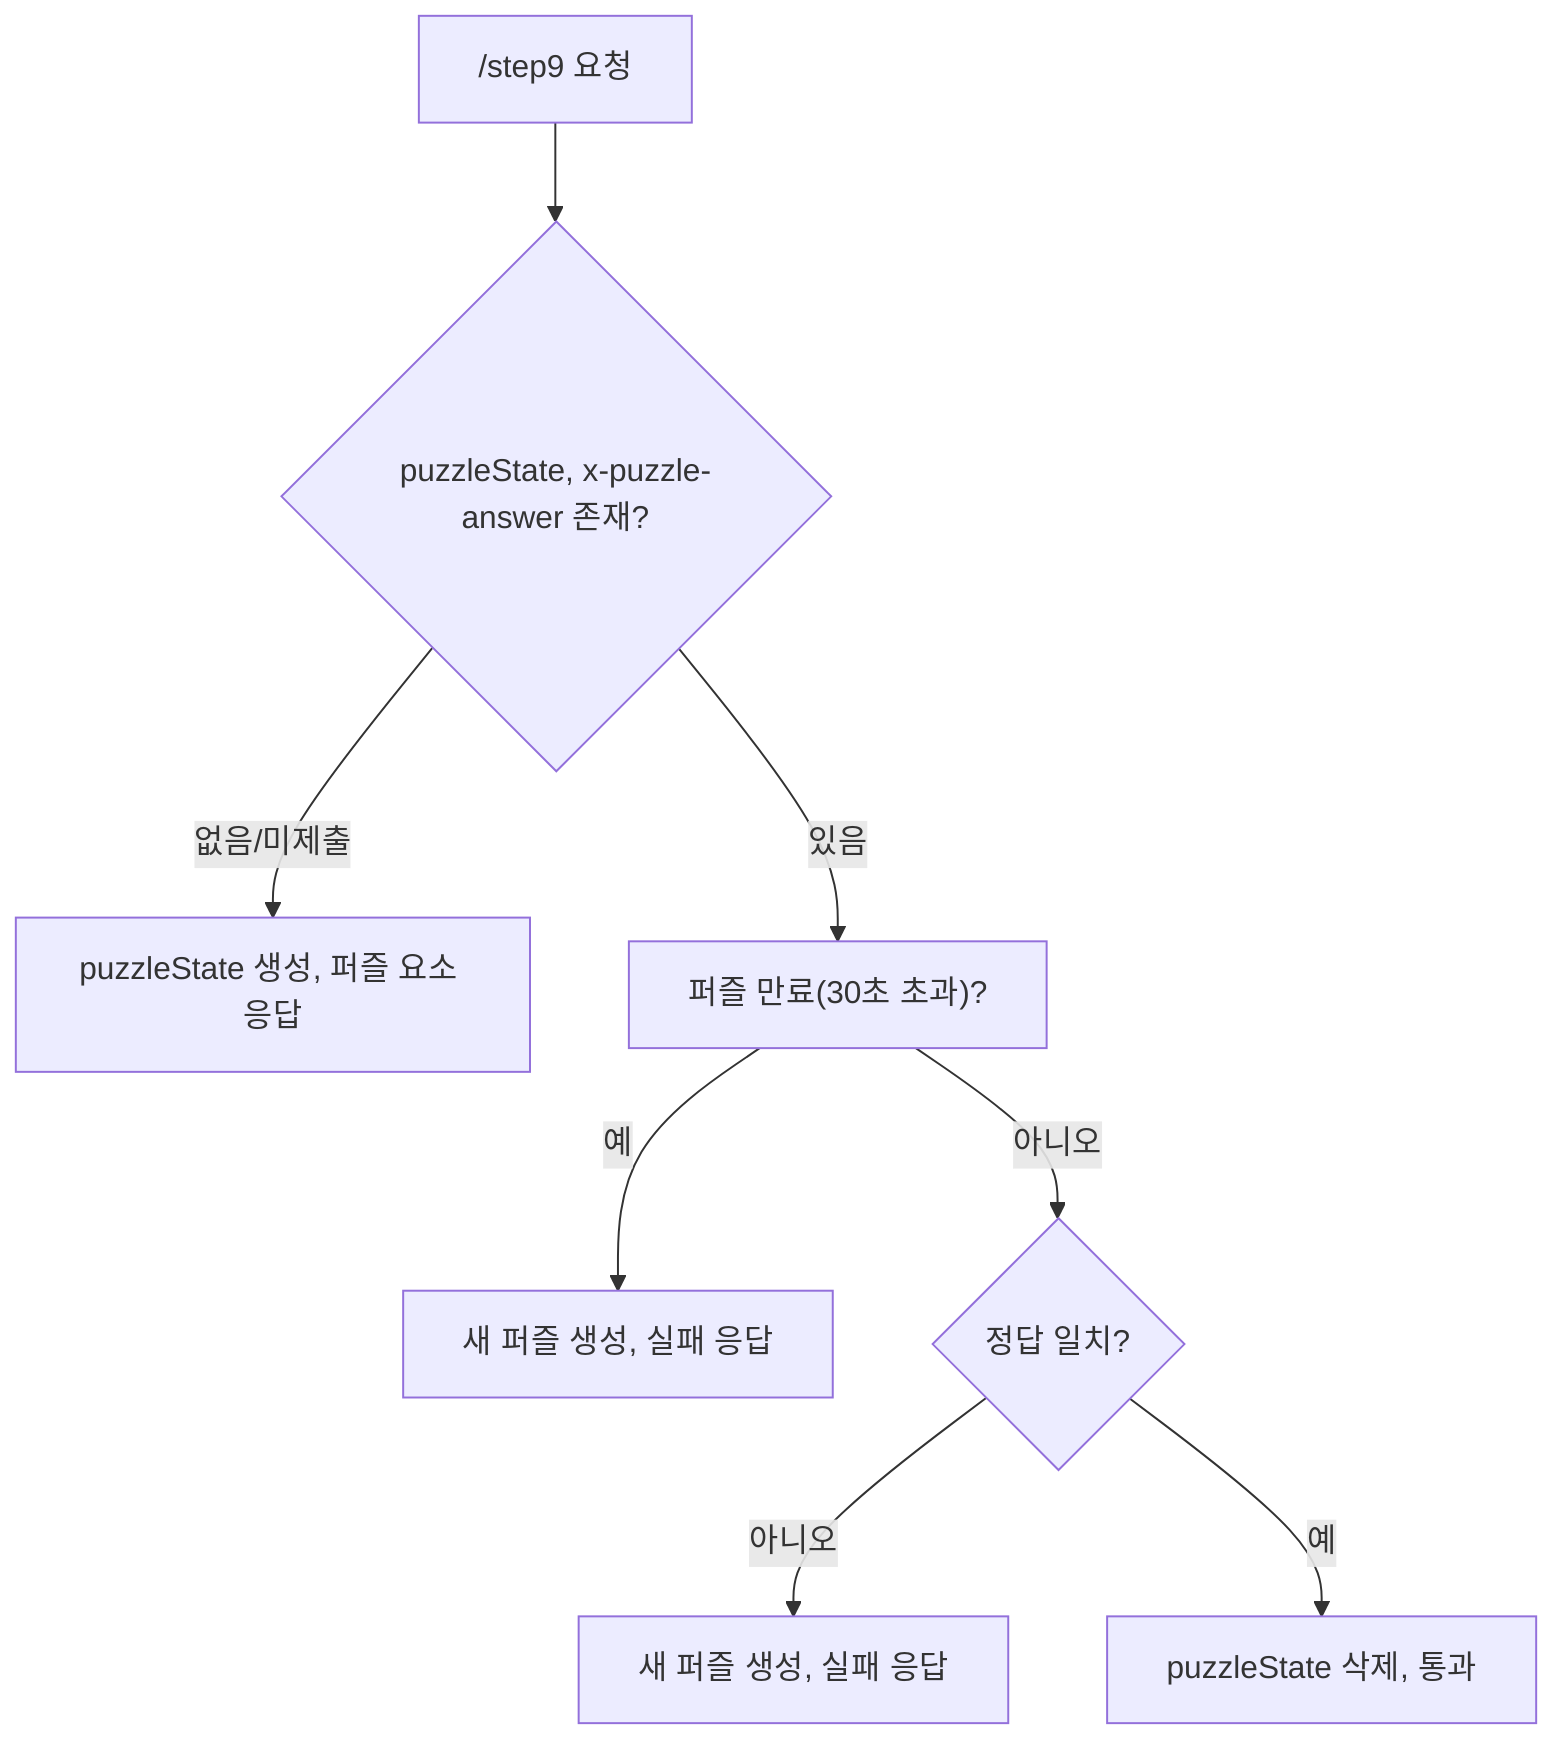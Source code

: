 flowchart TD
  A["/step9 요청"] --> B{"puzzleState, x-puzzle-answer 존재?"}
  B -- 없음/미제출 --> C["puzzleState 생성, 퍼즐 요소 응답"]
  B -- 있음 --> D["퍼즐 만료(30초 초과)?" ]
  D -- 예 --> E["새 퍼즐 생성, 실패 응답"]
  D -- 아니오 --> F{"정답 일치?"}
  F -- 아니오 --> G["새 퍼즐 생성, 실패 응답"]
  F -- 예 --> H["puzzleState 삭제, 통과"]